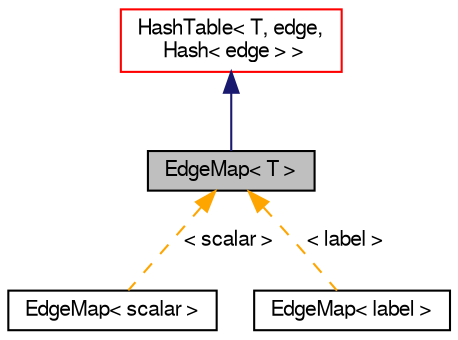 digraph "EdgeMap&lt; T &gt;"
{
  bgcolor="transparent";
  edge [fontname="FreeSans",fontsize="10",labelfontname="FreeSans",labelfontsize="10"];
  node [fontname="FreeSans",fontsize="10",shape=record];
  Node0 [label="EdgeMap\< T \>",height=0.2,width=0.4,color="black", fillcolor="grey75", style="filled", fontcolor="black"];
  Node1 -> Node0 [dir="back",color="midnightblue",fontsize="10",style="solid",fontname="FreeSans"];
  Node1 [label="HashTable\< T, edge,\l Hash\< edge \> \>",height=0.2,width=0.4,color="red",URL="$a25702.html"];
  Node0 -> Node4 [dir="back",color="orange",fontsize="10",style="dashed",label=" \< scalar \>" ,fontname="FreeSans"];
  Node4 [label="EdgeMap\< scalar \>",height=0.2,width=0.4,color="black",URL="$a27214.html"];
  Node0 -> Node5 [dir="back",color="orange",fontsize="10",style="dashed",label=" \< label \>" ,fontname="FreeSans"];
  Node5 [label="EdgeMap\< label \>",height=0.2,width=0.4,color="black",URL="$a27214.html"];
}
